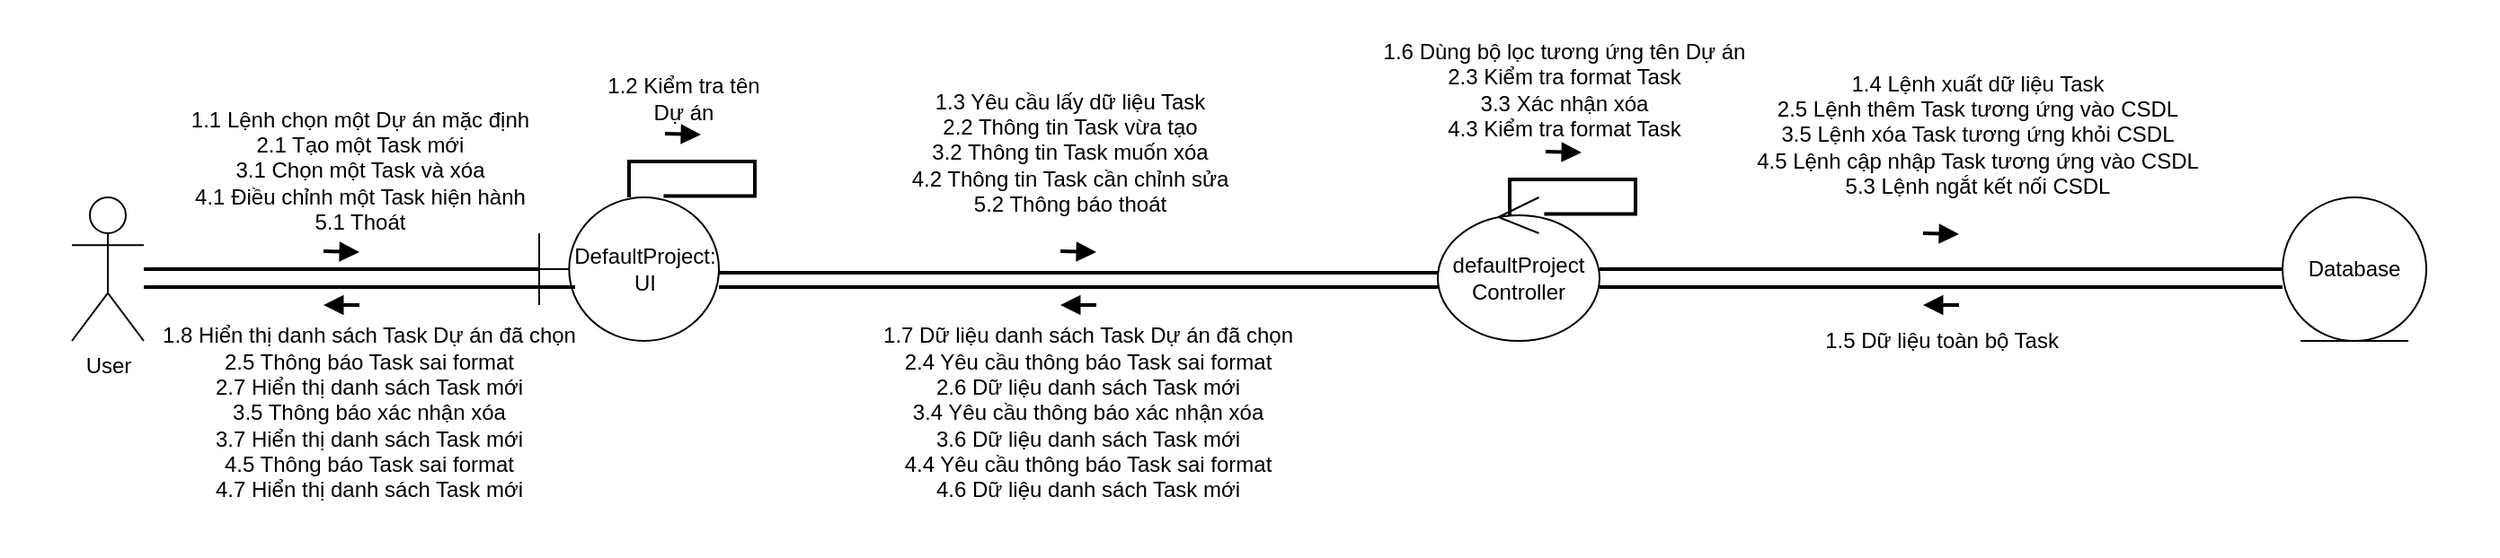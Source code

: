 <mxfile version="13.9.9" type="device"><diagram id="9Ly-xss9jruNPsQkhGMf" name="Page-1"><mxGraphModel dx="1038" dy="1749" grid="1" gridSize="10" guides="1" tooltips="1" connect="1" arrows="1" fold="1" page="1" pageScale="1" pageWidth="827" pageHeight="1169" math="0" shadow="0"><root><mxCell id="0"/><mxCell id="1" parent="0"/><mxCell id="Lwl9h0vLIcoJQayYQs5D-26" value="" style="rounded=0;whiteSpace=wrap;html=1;strokeColor=none;" parent="1" vertex="1"><mxGeometry x="40" y="-30" width="1390" height="310" as="geometry"/></mxCell><mxCell id="Lwl9h0vLIcoJQayYQs5D-1" value="User" style="shape=umlActor;verticalLabelPosition=bottom;verticalAlign=top;html=1;outlineConnect=0;" parent="1" vertex="1"><mxGeometry x="80" y="80" width="40" height="80" as="geometry"/></mxCell><mxCell id="Lwl9h0vLIcoJQayYQs5D-2" value="DefaultProject:&lt;br&gt;UI" style="shape=umlBoundary;whiteSpace=wrap;html=1;" parent="1" vertex="1"><mxGeometry x="340" y="80" width="100" height="80" as="geometry"/></mxCell><mxCell id="Lwl9h0vLIcoJQayYQs5D-3" value="Database" style="ellipse;shape=umlEntity;whiteSpace=wrap;html=1;" parent="1" vertex="1"><mxGeometry x="1310" y="80" width="80" height="80" as="geometry"/></mxCell><mxCell id="Lwl9h0vLIcoJQayYQs5D-4" value="defaultProject&lt;br&gt;Controller" style="ellipse;shape=umlControl;whiteSpace=wrap;html=1;" parent="1" vertex="1"><mxGeometry x="840" y="80" width="90" height="80" as="geometry"/></mxCell><mxCell id="Lwl9h0vLIcoJQayYQs5D-7" value="" style="endArrow=none;html=1;startArrow=block;startFill=1;endFill=0;strokeWidth=2;rounded=0;" parent="1" edge="1"><mxGeometry width="50" height="50" relative="1" as="geometry"><mxPoint x="240" y="110.5" as="sourcePoint"/><mxPoint x="220" y="110" as="targetPoint"/></mxGeometry></mxCell><mxCell id="Lwl9h0vLIcoJQayYQs5D-8" value="" style="line;strokeWidth=2;fillColor=none;align=left;verticalAlign=middle;spacingTop=-1;spacingLeft=3;spacingRight=3;rotatable=0;labelPosition=right;points=[];portConstraint=eastwest;" parent="1" vertex="1"><mxGeometry x="120" y="116" width="220" height="8" as="geometry"/></mxCell><mxCell id="Lwl9h0vLIcoJQayYQs5D-9" value="" style="line;strokeWidth=2;fillColor=none;align=left;verticalAlign=middle;spacingTop=-1;spacingLeft=3;spacingRight=3;rotatable=0;labelPosition=right;points=[];portConstraint=eastwest;" parent="1" vertex="1"><mxGeometry x="930" y="116" width="380" height="8" as="geometry"/></mxCell><mxCell id="Lwl9h0vLIcoJQayYQs5D-10" value="" style="line;strokeWidth=2;fillColor=none;align=left;verticalAlign=middle;spacingTop=-1;spacingLeft=3;spacingRight=3;rotatable=0;labelPosition=right;points=[];portConstraint=eastwest;" parent="1" vertex="1"><mxGeometry x="440" y="118" width="400" height="8" as="geometry"/></mxCell><mxCell id="Lwl9h0vLIcoJQayYQs5D-11" value="" style="endArrow=none;html=1;startArrow=block;startFill=1;endFill=0;strokeWidth=2;rounded=0;" parent="1" edge="1"><mxGeometry width="50" height="50" relative="1" as="geometry"><mxPoint x="1130" y="100.5" as="sourcePoint"/><mxPoint x="1110" y="100" as="targetPoint"/></mxGeometry></mxCell><mxCell id="Lwl9h0vLIcoJQayYQs5D-12" value="" style="endArrow=none;html=1;startArrow=block;startFill=1;endFill=0;strokeWidth=2;rounded=0;" parent="1" edge="1"><mxGeometry width="50" height="50" relative="1" as="geometry"><mxPoint x="650" y="110.5" as="sourcePoint"/><mxPoint x="630" y="110" as="targetPoint"/></mxGeometry></mxCell><mxCell id="Lwl9h0vLIcoJQayYQs5D-13" value="1.1 Lệnh chọn một Dự án mặc định&lt;br&gt;2.1 Tạo một Task mới&lt;br&gt;3.1 Chọn một Task và xóa&lt;br&gt;4.1 Điều chỉnh một Task hiện hành&lt;br&gt;5.1 Thoát&lt;br&gt;" style="text;html=1;align=center;verticalAlign=middle;resizable=0;points=[];autosize=1;" parent="1" vertex="1"><mxGeometry x="140" y="30" width="200" height="70" as="geometry"/></mxCell><mxCell id="Lwl9h0vLIcoJQayYQs5D-14" style="edgeStyle=orthogonalEdgeStyle;rounded=0;orthogonalLoop=1;jettySize=auto;html=1;entryX=0.692;entryY=-0.01;entryDx=0;entryDy=0;entryPerimeter=0;strokeWidth=2;endArrow=none;endFill=0;" parent="1" source="Lwl9h0vLIcoJQayYQs5D-2" target="Lwl9h0vLIcoJQayYQs5D-2" edge="1"><mxGeometry relative="1" as="geometry"><Array as="points"><mxPoint x="390" y="60"/><mxPoint x="460" y="60"/><mxPoint x="460" y="79"/></Array></mxGeometry></mxCell><mxCell id="Lwl9h0vLIcoJQayYQs5D-15" value="1.2 Kiểm tra tên&lt;br&gt;Dự án" style="text;html=1;align=center;verticalAlign=middle;resizable=0;points=[];autosize=1;" parent="1" vertex="1"><mxGeometry x="370" y="10" width="100" height="30" as="geometry"/></mxCell><mxCell id="Lwl9h0vLIcoJQayYQs5D-16" value="1.3 Yêu cầu lấy dữ liệu Task&lt;br&gt;2.2 Thông tin Task vừa tạo&lt;br&gt;3.2 Thông tin Task muốn xóa&lt;br&gt;4.2 Thông tin Task cần chỉnh sửa&lt;br&gt;5.2 Thông báo thoát" style="text;html=1;align=center;verticalAlign=middle;resizable=0;points=[];autosize=1;" parent="1" vertex="1"><mxGeometry x="540" y="20" width="190" height="70" as="geometry"/></mxCell><mxCell id="Lwl9h0vLIcoJQayYQs5D-17" value="" style="endArrow=none;html=1;startArrow=block;startFill=1;endFill=0;strokeWidth=2;rounded=0;" parent="1" edge="1"><mxGeometry width="50" height="50" relative="1" as="geometry"><mxPoint x="630" y="140" as="sourcePoint"/><mxPoint x="650" y="140" as="targetPoint"/></mxGeometry></mxCell><mxCell id="Lwl9h0vLIcoJQayYQs5D-18" value="1.7 Dữ liệu danh sách Task Dự án đã chọn&lt;br&gt;2.4 Yêu cầu thông báo Task sai format&lt;br&gt;2.6 Dữ liệu danh sách Task mới&lt;br&gt;3.4 Yêu cầu thông báo xác nhận xóa&lt;br&gt;3.6 Dữ liệu danh sách Task mới&lt;br&gt;4.4 Yêu cầu thông báo Task sai format&lt;br&gt;4.6 Dữ liệu danh sách Task mới" style="text;html=1;align=center;verticalAlign=middle;resizable=0;points=[];autosize=1;" parent="1" vertex="1"><mxGeometry x="525" y="150" width="240" height="100" as="geometry"/></mxCell><mxCell id="Lwl9h0vLIcoJQayYQs5D-19" style="edgeStyle=orthogonalEdgeStyle;rounded=0;orthogonalLoop=1;jettySize=auto;html=1;entryX=0.692;entryY=-0.01;entryDx=0;entryDy=0;entryPerimeter=0;strokeWidth=2;endArrow=none;endFill=0;" parent="1" edge="1"><mxGeometry relative="1" as="geometry"><mxPoint x="880" y="90" as="sourcePoint"/><mxPoint x="899.2" y="89.2" as="targetPoint"/><Array as="points"><mxPoint x="880" y="70"/><mxPoint x="950" y="70"/><mxPoint x="950" y="89"/></Array></mxGeometry></mxCell><mxCell id="Lwl9h0vLIcoJQayYQs5D-20" value="1.6 Dùng bộ lọc tương ứng tên Dự án&lt;br&gt;2.3 Kiểm tra format Task&lt;br&gt;3.3 Xác nhận xóa&lt;br&gt;4.3 Kiểm tra format Task" style="text;html=1;align=center;verticalAlign=middle;resizable=0;points=[];autosize=1;" parent="1" vertex="1"><mxGeometry x="800" y="-10" width="220" height="60" as="geometry"/></mxCell><mxCell id="Lwl9h0vLIcoJQayYQs5D-21" value="1.4 Lệnh xuất dữ liệu Task&lt;br&gt;2.5 Lệnh thêm Task tương ứng vào CSDL&lt;br&gt;3.5 Lệnh xóa Task tương ứng khỏi CSDL&lt;br&gt;4.5 Lệnh cập nhập Task tương ứng vào CSDL&lt;br&gt;5.3 Lệnh ngắt kết nối CSDL" style="text;html=1;align=center;verticalAlign=middle;resizable=0;points=[];autosize=1;" parent="1" vertex="1"><mxGeometry x="1010" y="10" width="260" height="70" as="geometry"/></mxCell><mxCell id="Lwl9h0vLIcoJQayYQs5D-24" value="" style="endArrow=none;html=1;startArrow=block;startFill=1;endFill=0;strokeWidth=2;rounded=0;" parent="1" edge="1"><mxGeometry width="50" height="50" relative="1" as="geometry"><mxPoint x="920" y="55" as="sourcePoint"/><mxPoint x="900" y="54.5" as="targetPoint"/></mxGeometry></mxCell><mxCell id="Lwl9h0vLIcoJQayYQs5D-25" value="" style="endArrow=none;html=1;startArrow=block;startFill=1;endFill=0;strokeWidth=2;rounded=0;" parent="1" edge="1"><mxGeometry width="50" height="50" relative="1" as="geometry"><mxPoint x="430" y="45" as="sourcePoint"/><mxPoint x="410" y="44.5" as="targetPoint"/></mxGeometry></mxCell><mxCell id="IQVp9lXmus2aYF9C7ObV-2" value="" style="line;strokeWidth=2;fillColor=none;align=left;verticalAlign=middle;spacingTop=-1;spacingLeft=3;spacingRight=3;rotatable=0;labelPosition=right;points=[];portConstraint=eastwest;" parent="1" vertex="1"><mxGeometry x="440" y="126" width="400" height="8" as="geometry"/></mxCell><mxCell id="i7kOXdfa_0_j1Xlb2Bnk-1" value="" style="line;strokeWidth=2;fillColor=none;align=left;verticalAlign=middle;spacingTop=-1;spacingLeft=3;spacingRight=3;rotatable=0;labelPosition=right;points=[];portConstraint=eastwest;" parent="1" vertex="1"><mxGeometry x="930" y="126" width="380" height="8" as="geometry"/></mxCell><mxCell id="i7kOXdfa_0_j1Xlb2Bnk-2" value="" style="endArrow=none;html=1;startArrow=block;startFill=1;endFill=0;strokeWidth=2;rounded=0;" parent="1" edge="1"><mxGeometry width="50" height="50" relative="1" as="geometry"><mxPoint x="1110" y="140" as="sourcePoint"/><mxPoint x="1130" y="140" as="targetPoint"/></mxGeometry></mxCell><mxCell id="i7kOXdfa_0_j1Xlb2Bnk-3" value="1.5 Dữ liệu toàn bộ Task" style="text;html=1;align=center;verticalAlign=middle;resizable=0;points=[];autosize=1;" parent="1" vertex="1"><mxGeometry x="1045" y="150" width="150" height="20" as="geometry"/></mxCell><mxCell id="ock2DRKtGgCDzizFYDzk-1" value="" style="line;strokeWidth=2;fillColor=none;align=left;verticalAlign=middle;spacingTop=-1;spacingLeft=3;spacingRight=3;rotatable=0;labelPosition=right;points=[];portConstraint=eastwest;" vertex="1" parent="1"><mxGeometry x="120" y="126" width="240" height="8" as="geometry"/></mxCell><mxCell id="ock2DRKtGgCDzizFYDzk-2" value="" style="endArrow=none;html=1;startArrow=block;startFill=1;endFill=0;strokeWidth=2;rounded=0;" edge="1" parent="1"><mxGeometry width="50" height="50" relative="1" as="geometry"><mxPoint x="220" y="140" as="sourcePoint"/><mxPoint x="240" y="140" as="targetPoint"/></mxGeometry></mxCell><mxCell id="ock2DRKtGgCDzizFYDzk-3" value="1.8 Hiển thị danh sách Task Dự án đã chọn&lt;br&gt;2.5 Thông báo Task sai format&lt;br&gt;2.7 Hiển thị danh sách Task mới&lt;br&gt;3.5 Thông báo xác nhận xóa&lt;br&gt;3.7 Hiển thị danh sách Task mới&lt;br&gt;4.5 Thông báo Task sai format&lt;br&gt;4.7 Hiển thị danh sách Task mới" style="text;html=1;align=center;verticalAlign=middle;resizable=0;points=[];autosize=1;" vertex="1" parent="1"><mxGeometry x="120" y="150" width="250" height="100" as="geometry"/></mxCell></root></mxGraphModel></diagram></mxfile>